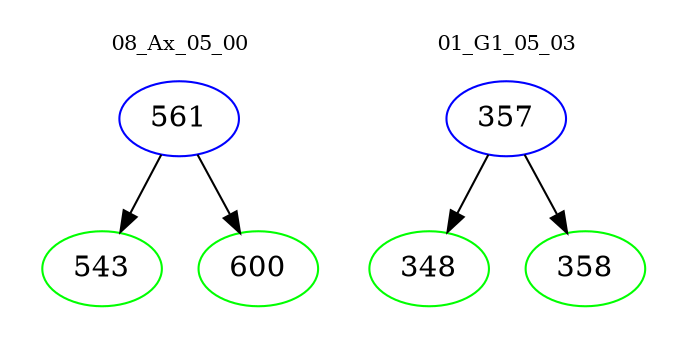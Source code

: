 digraph{
subgraph cluster_0 {
color = white
label = "08_Ax_05_00";
fontsize=10;
T0_561 [label="561", color="blue"]
T0_561 -> T0_543 [color="black"]
T0_543 [label="543", color="green"]
T0_561 -> T0_600 [color="black"]
T0_600 [label="600", color="green"]
}
subgraph cluster_1 {
color = white
label = "01_G1_05_03";
fontsize=10;
T1_357 [label="357", color="blue"]
T1_357 -> T1_348 [color="black"]
T1_348 [label="348", color="green"]
T1_357 -> T1_358 [color="black"]
T1_358 [label="358", color="green"]
}
}
